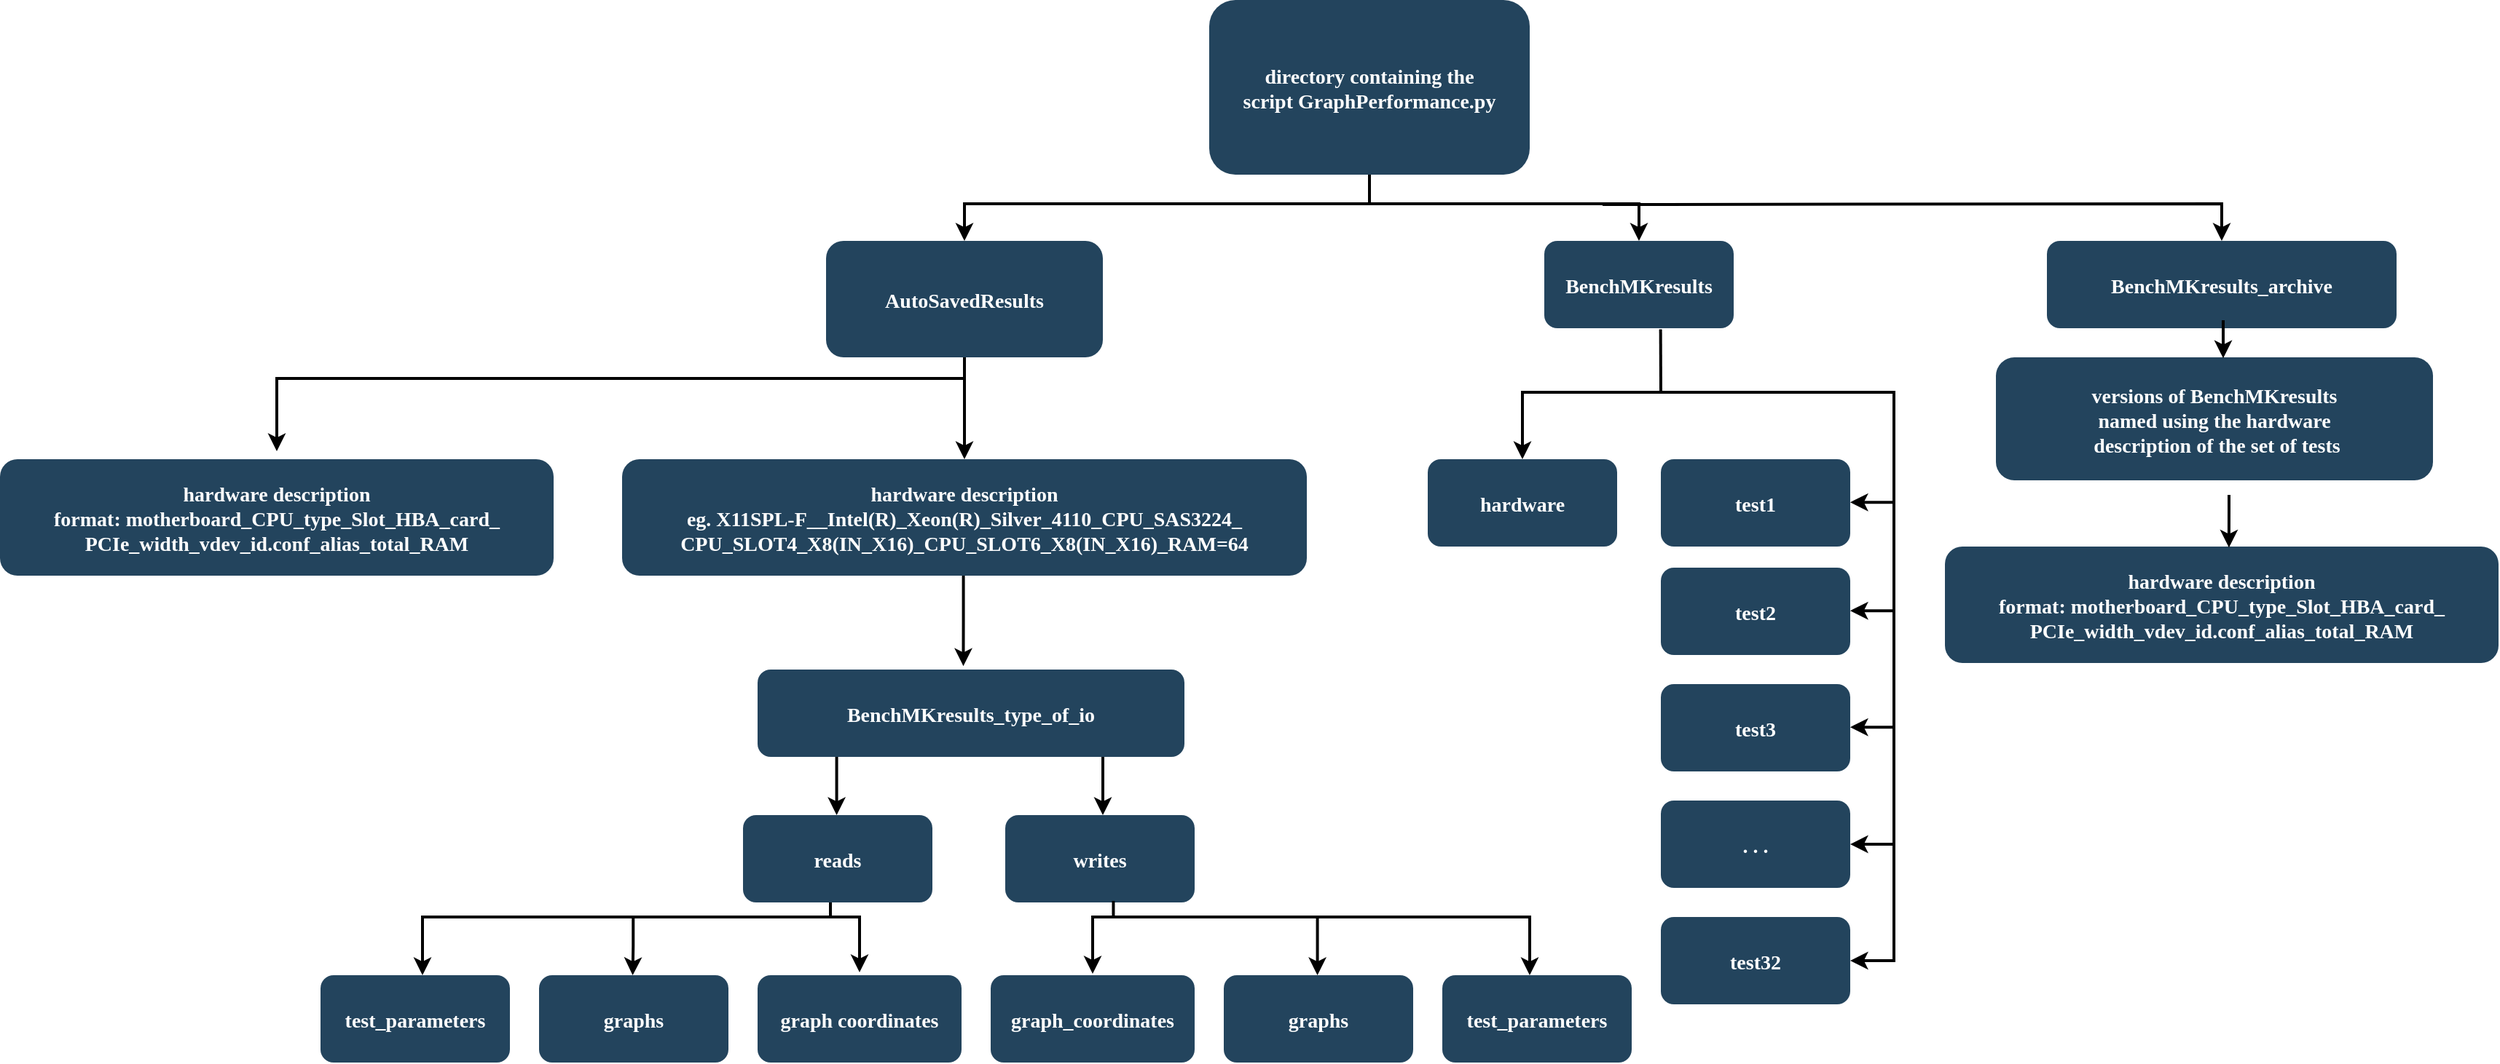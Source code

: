 <mxfile version="14.0.1" type="github">
  <diagram name="Page-1" id="2c0d36ab-eaac-3732-788b-9136903baeff">
    <mxGraphModel dx="748" dy="301" grid="1" gridSize="10" guides="1" tooltips="1" connect="1" arrows="1" fold="1" page="1" pageScale="1.5" pageWidth="1169" pageHeight="827" background="#ffffff" math="0" shadow="0">
      <root>
        <mxCell id="0" />
        <mxCell id="1" parent="0" />
        <mxCell id="2" value="AutoSavedResults" style="rounded=1;fillColor=#23445D;gradientColor=none;strokeColor=none;fontColor=#FFFFFF;fontStyle=1;fontFamily=Tahoma;fontSize=14" parent="1" vertex="1">
          <mxGeometry x="577" y="185.5" width="190" height="80" as="geometry" />
        </mxCell>
        <mxCell id="13" value="hardware description&#xa;eg. X11SPL-F__Intel(R)_Xeon(R)_Silver_4110_CPU_SAS3224_&#xa;CPU_SLOT4_X8(IN_X16)_CPU_SLOT6_X8(IN_X16)_RAM=64" style="rounded=1;fillColor=#23445D;gradientColor=none;strokeColor=none;fontColor=#FFFFFF;fontStyle=1;fontFamily=Tahoma;fontSize=14" parent="1" vertex="1">
          <mxGeometry x="437" y="335.5" width="470" height="80" as="geometry" />
        </mxCell>
        <mxCell id="14" value="BenchMKresults" style="rounded=1;fillColor=#23445D;gradientColor=none;strokeColor=none;fontColor=#FFFFFF;fontStyle=1;fontFamily=Tahoma;fontSize=14" parent="1" vertex="1">
          <mxGeometry x="1070" y="185.5" width="130" height="60" as="geometry" />
        </mxCell>
        <mxCell id="61" value="" style="edgeStyle=elbowEdgeStyle;elbow=vertical;strokeWidth=2;rounded=0;exitX=0.5;exitY=1;exitDx=0;exitDy=0;entryX=0.5;entryY=0;entryDx=0;entryDy=0;" parent="1" source="2" target="13" edge="1">
          <mxGeometry x="-23" y="135.5" width="100" height="100" as="geometry">
            <mxPoint x="-23" y="235.5" as="sourcePoint" />
            <mxPoint x="662" y="330" as="targetPoint" />
            <Array as="points">
              <mxPoint x="852" y="320" />
            </Array>
          </mxGeometry>
        </mxCell>
        <mxCell id="101" value="" style="edgeStyle=elbowEdgeStyle;elbow=vertical;strokeWidth=2;rounded=0;entryX=0.482;entryY=-0.04;entryDx=0;entryDy=0;entryPerimeter=0;" parent="1" target="cr9FANzja6UJMiHbJ5yW-125" edge="1">
          <mxGeometry x="-8.71" y="135.5" width="100" height="100" as="geometry">
            <mxPoint x="671.29" y="415.5" as="sourcePoint" />
            <mxPoint x="671.29" y="455.5" as="targetPoint" />
          </mxGeometry>
        </mxCell>
        <mxCell id="sJ-iOtZQnBbiaRmRqmVX-124" value="" style="edgeStyle=elbowEdgeStyle;elbow=vertical;strokeWidth=2;rounded=0;entryX=0.5;entryY=0;entryDx=0;entryDy=0;exitX=0.5;exitY=1;exitDx=0;exitDy=0;" parent="1" edge="1" target="2" source="sJ-iOtZQnBbiaRmRqmVX-125">
          <mxGeometry x="705" y="-134.5" width="100" height="100" as="geometry">
            <mxPoint x="930" y="145.5" as="sourcePoint" />
            <mxPoint x="850" y="185.5" as="targetPoint" />
            <Array as="points">
              <mxPoint x="800" y="160" />
            </Array>
          </mxGeometry>
        </mxCell>
        <mxCell id="sJ-iOtZQnBbiaRmRqmVX-125" value="directory containing the&#xa;script GraphPerformance.py" style="rounded=1;fillColor=#23445D;gradientColor=none;strokeColor=none;fontColor=#FFFFFF;fontStyle=1;fontFamily=Tahoma;fontSize=14" parent="1" vertex="1">
          <mxGeometry x="840" y="20" width="220" height="120" as="geometry" />
        </mxCell>
        <mxCell id="sJ-iOtZQnBbiaRmRqmVX-129" value="reads" style="rounded=1;fillColor=#23445D;gradientColor=none;strokeColor=none;fontColor=#FFFFFF;fontStyle=1;fontFamily=Tahoma;fontSize=14" parent="1" vertex="1">
          <mxGeometry x="520" y="580" width="130" height="60" as="geometry" />
        </mxCell>
        <mxCell id="sJ-iOtZQnBbiaRmRqmVX-130" value="writes" style="rounded=1;fillColor=#23445D;gradientColor=none;strokeColor=none;fontColor=#FFFFFF;fontStyle=1;fontFamily=Tahoma;fontSize=14" parent="1" vertex="1">
          <mxGeometry x="700" y="580" width="130" height="60" as="geometry" />
        </mxCell>
        <mxCell id="cr9FANzja6UJMiHbJ5yW-125" value="BenchMKresults_type_of_io" style="rounded=1;fillColor=#23445D;gradientColor=none;strokeColor=none;fontColor=#FFFFFF;fontStyle=1;fontFamily=Tahoma;fontSize=14" vertex="1" parent="1">
          <mxGeometry x="530" y="480" width="293" height="60" as="geometry" />
        </mxCell>
        <mxCell id="cr9FANzja6UJMiHbJ5yW-126" value="graph coordinates" style="rounded=1;fillColor=#23445D;gradientColor=none;strokeColor=none;fontColor=#FFFFFF;fontStyle=1;fontFamily=Tahoma;fontSize=14" vertex="1" parent="1">
          <mxGeometry x="530" y="690" width="140" height="60" as="geometry" />
        </mxCell>
        <mxCell id="cr9FANzja6UJMiHbJ5yW-127" value="graphs" style="rounded=1;fillColor=#23445D;gradientColor=none;strokeColor=none;fontColor=#FFFFFF;fontStyle=1;fontFamily=Tahoma;fontSize=14" vertex="1" parent="1">
          <mxGeometry x="380" y="690" width="130" height="60" as="geometry" />
        </mxCell>
        <mxCell id="cr9FANzja6UJMiHbJ5yW-128" value="test_parameters" style="rounded=1;fillColor=#23445D;gradientColor=none;strokeColor=none;fontColor=#FFFFFF;fontStyle=1;fontFamily=Tahoma;fontSize=14" vertex="1" parent="1">
          <mxGeometry x="230" y="690" width="130" height="60" as="geometry" />
        </mxCell>
        <mxCell id="cr9FANzja6UJMiHbJ5yW-129" value="graph_coordinates" style="rounded=1;fillColor=#23445D;gradientColor=none;strokeColor=none;fontColor=#FFFFFF;fontStyle=1;fontFamily=Tahoma;fontSize=14" vertex="1" parent="1">
          <mxGeometry x="690" y="690" width="140" height="60" as="geometry" />
        </mxCell>
        <mxCell id="cr9FANzja6UJMiHbJ5yW-130" value="graphs" style="rounded=1;fillColor=#23445D;gradientColor=none;strokeColor=none;fontColor=#FFFFFF;fontStyle=1;fontFamily=Tahoma;fontSize=14" vertex="1" parent="1">
          <mxGeometry x="850" y="690" width="130" height="60" as="geometry" />
        </mxCell>
        <mxCell id="cr9FANzja6UJMiHbJ5yW-131" value="test_parameters" style="rounded=1;fillColor=#23445D;gradientColor=none;strokeColor=none;fontColor=#FFFFFF;fontStyle=1;fontFamily=Tahoma;fontSize=14" vertex="1" parent="1">
          <mxGeometry x="1000" y="690" width="130" height="60" as="geometry" />
        </mxCell>
        <mxCell id="cr9FANzja6UJMiHbJ5yW-133" value="" style="edgeStyle=elbowEdgeStyle;elbow=vertical;strokeWidth=2;rounded=0" edge="1" parent="1">
          <mxGeometry x="-95.71" y="280" width="100" height="100" as="geometry">
            <mxPoint x="584.29" y="560" as="sourcePoint" />
            <mxPoint x="584.29" y="580" as="targetPoint" />
            <Array as="points">
              <mxPoint x="584.29" y="540" />
            </Array>
          </mxGeometry>
        </mxCell>
        <mxCell id="cr9FANzja6UJMiHbJ5yW-134" value="" style="edgeStyle=elbowEdgeStyle;elbow=vertical;strokeWidth=2;rounded=0" edge="1" parent="1">
          <mxGeometry x="87.0" y="260" width="100" height="100" as="geometry">
            <mxPoint x="767" y="540" as="sourcePoint" />
            <mxPoint x="767" y="580" as="targetPoint" />
            <Array as="points">
              <mxPoint x="766.71" y="550" />
            </Array>
          </mxGeometry>
        </mxCell>
        <mxCell id="cr9FANzja6UJMiHbJ5yW-135" value="" style="edgeStyle=elbowEdgeStyle;elbow=vertical;strokeWidth=2;rounded=0;" edge="1" parent="1">
          <mxGeometry x="-95.71" y="370" width="100" height="100" as="geometry">
            <mxPoint x="580" y="640" as="sourcePoint" />
            <mxPoint x="600" y="688" as="targetPoint" />
            <Array as="points">
              <mxPoint x="590" y="650" />
            </Array>
          </mxGeometry>
        </mxCell>
        <mxCell id="cr9FANzja6UJMiHbJ5yW-136" value="" style="edgeStyle=elbowEdgeStyle;elbow=vertical;strokeWidth=2;rounded=0;exitX=0.571;exitY=0.983;exitDx=0;exitDy=0;exitPerimeter=0;" edge="1" parent="1" source="sJ-iOtZQnBbiaRmRqmVX-130">
          <mxGeometry x="87.0" y="370" width="100" height="100" as="geometry">
            <mxPoint x="767" y="650" as="sourcePoint" />
            <mxPoint x="760" y="689" as="targetPoint" />
            <Array as="points">
              <mxPoint x="739" y="650" />
              <mxPoint x="790" y="650" />
              <mxPoint x="790" y="665" />
              <mxPoint x="770" y="665" />
            </Array>
          </mxGeometry>
        </mxCell>
        <mxCell id="cr9FANzja6UJMiHbJ5yW-138" value="" style="edgeStyle=elbowEdgeStyle;elbow=vertical;strokeWidth=2;rounded=0;" edge="1" parent="1">
          <mxGeometry x="-235.42" y="370" width="100" height="100" as="geometry">
            <mxPoint x="444.63" y="650" as="sourcePoint" />
            <mxPoint x="444.29" y="690.0" as="targetPoint" />
            <Array as="points" />
          </mxGeometry>
        </mxCell>
        <mxCell id="cr9FANzja6UJMiHbJ5yW-139" value="" style="edgeStyle=elbowEdgeStyle;elbow=vertical;strokeWidth=2;rounded=0" edge="1" parent="1">
          <mxGeometry x="234.29" y="370" width="100" height="100" as="geometry">
            <mxPoint x="914.29" y="650" as="sourcePoint" />
            <mxPoint x="914.29" y="690" as="targetPoint" />
            <Array as="points">
              <mxPoint x="914.29" y="670" />
            </Array>
          </mxGeometry>
        </mxCell>
        <mxCell id="cr9FANzja6UJMiHbJ5yW-140" value="" style="edgeStyle=elbowEdgeStyle;elbow=vertical;strokeWidth=2;rounded=0" edge="1" parent="1">
          <mxGeometry x="380.0" y="370" width="100" height="100" as="geometry">
            <mxPoint x="770" y="650" as="sourcePoint" />
            <mxPoint x="1060" y="690" as="targetPoint" />
            <Array as="points">
              <mxPoint x="1060.34" y="650" />
            </Array>
          </mxGeometry>
        </mxCell>
        <mxCell id="cr9FANzja6UJMiHbJ5yW-141" value="" style="edgeStyle=elbowEdgeStyle;elbow=vertical;strokeWidth=2;rounded=0" edge="1" parent="1">
          <mxGeometry x="-380.0" y="370" width="100" height="100" as="geometry">
            <mxPoint x="600" y="650" as="sourcePoint" />
            <mxPoint x="300.0" y="690" as="targetPoint" />
            <Array as="points">
              <mxPoint x="305.34" y="650" />
            </Array>
          </mxGeometry>
        </mxCell>
        <mxCell id="cr9FANzja6UJMiHbJ5yW-143" value="BenchMKresults_archive" style="rounded=1;fillColor=#23445D;gradientColor=none;strokeColor=none;fontColor=#FFFFFF;fontStyle=1;fontFamily=Tahoma;fontSize=14" vertex="1" parent="1">
          <mxGeometry x="1415" y="185.5" width="240" height="60" as="geometry" />
        </mxCell>
        <mxCell id="cr9FANzja6UJMiHbJ5yW-144" value="" style="edgeStyle=elbowEdgeStyle;elbow=vertical;strokeWidth=2;rounded=0;exitX=0.5;exitY=1;exitDx=0;exitDy=0;" edge="1" parent="1" source="2">
          <mxGeometry x="-365" y="135.5" width="100" height="100" as="geometry">
            <mxPoint x="550" y="270" as="sourcePoint" />
            <mxPoint x="200" y="330" as="targetPoint" />
            <Array as="points">
              <mxPoint x="270" y="280" />
              <mxPoint x="410" y="280" />
              <mxPoint x="390" y="290" />
              <mxPoint x="350" y="280" />
            </Array>
          </mxGeometry>
        </mxCell>
        <mxCell id="cr9FANzja6UJMiHbJ5yW-145" value="hardware description&#xa;format: motherboard_CPU_type_Slot_HBA_card_&#xa;PCIe_width_vdev_id.conf_alias_total_RAM" style="rounded=1;fillColor=#23445D;gradientColor=none;strokeColor=none;fontColor=#FFFFFF;fontStyle=1;fontFamily=Tahoma;fontSize=14" vertex="1" parent="1">
          <mxGeometry x="10" y="335.5" width="380" height="80" as="geometry" />
        </mxCell>
        <mxCell id="cr9FANzja6UJMiHbJ5yW-146" value="" style="edgeStyle=elbowEdgeStyle;elbow=vertical;strokeWidth=2;rounded=0;entryX=0.5;entryY=0;entryDx=0;entryDy=0;" edge="1" parent="1" target="14">
          <mxGeometry x="454.34" y="-130" width="100" height="100" as="geometry">
            <mxPoint x="930" y="160" as="sourcePoint" />
            <mxPoint x="1134" y="170" as="targetPoint" />
            <Array as="points">
              <mxPoint x="1030" y="160" />
              <mxPoint x="1050" y="170" />
            </Array>
          </mxGeometry>
        </mxCell>
        <mxCell id="cr9FANzja6UJMiHbJ5yW-147" value="" style="edgeStyle=elbowEdgeStyle;elbow=vertical;strokeWidth=2;rounded=0;entryX=0.5;entryY=0;entryDx=0;entryDy=0;" edge="1" parent="1" target="cr9FANzja6UJMiHbJ5yW-143">
          <mxGeometry x="794.34" y="-130" width="100" height="100" as="geometry">
            <mxPoint x="1110" y="160.5" as="sourcePoint" />
            <mxPoint x="1475" y="185.5" as="targetPoint" />
            <Array as="points">
              <mxPoint x="1370" y="160" />
              <mxPoint x="1390" y="170" />
            </Array>
          </mxGeometry>
        </mxCell>
        <mxCell id="cr9FANzja6UJMiHbJ5yW-148" value="test1" style="rounded=1;fillColor=#23445D;gradientColor=none;strokeColor=none;fontColor=#FFFFFF;fontStyle=1;fontFamily=Tahoma;fontSize=14" vertex="1" parent="1">
          <mxGeometry x="1150" y="335.5" width="130" height="60" as="geometry" />
        </mxCell>
        <mxCell id="cr9FANzja6UJMiHbJ5yW-149" value="test2" style="rounded=1;fillColor=#23445D;gradientColor=none;strokeColor=none;fontColor=#FFFFFF;fontStyle=1;fontFamily=Tahoma;fontSize=14" vertex="1" parent="1">
          <mxGeometry x="1150" y="410" width="130" height="60" as="geometry" />
        </mxCell>
        <mxCell id="cr9FANzja6UJMiHbJ5yW-151" value="hardware" style="rounded=1;fillColor=#23445D;gradientColor=none;strokeColor=none;fontColor=#FFFFFF;fontStyle=1;fontFamily=Tahoma;fontSize=14" vertex="1" parent="1">
          <mxGeometry x="990" y="335.5" width="130" height="60" as="geometry" />
        </mxCell>
        <mxCell id="cr9FANzja6UJMiHbJ5yW-152" value="versions of BenchMKresults&#xa;named using the hardware&#xa; description of the set of tests" style="rounded=1;fillColor=#23445D;gradientColor=none;strokeColor=none;fontColor=#FFFFFF;fontStyle=1;fontFamily=Tahoma;fontSize=14" vertex="1" parent="1">
          <mxGeometry x="1380" y="265.5" width="300" height="84.5" as="geometry" />
        </mxCell>
        <mxCell id="cr9FANzja6UJMiHbJ5yW-155" value=". . ." style="rounded=1;fillColor=#23445D;gradientColor=none;strokeColor=none;fontColor=#FFFFFF;fontStyle=1;fontFamily=Tahoma;fontSize=14" vertex="1" parent="1">
          <mxGeometry x="1150" y="570" width="130" height="60" as="geometry" />
        </mxCell>
        <mxCell id="cr9FANzja6UJMiHbJ5yW-156" value="test32" style="rounded=1;fillColor=#23445D;gradientColor=none;strokeColor=none;fontColor=#FFFFFF;fontStyle=1;fontFamily=Tahoma;fontSize=14" vertex="1" parent="1">
          <mxGeometry x="1150" y="650" width="130" height="60" as="geometry" />
        </mxCell>
        <mxCell id="cr9FANzja6UJMiHbJ5yW-157" value="hardware description&#xa;format: motherboard_CPU_type_Slot_HBA_card_&#xa;PCIe_width_vdev_id.conf_alias_total_RAM" style="rounded=1;fillColor=#23445D;gradientColor=none;strokeColor=none;fontColor=#FFFFFF;fontStyle=1;fontFamily=Tahoma;fontSize=14" vertex="1" parent="1">
          <mxGeometry x="1345" y="395.5" width="380" height="80" as="geometry" />
        </mxCell>
        <mxCell id="cr9FANzja6UJMiHbJ5yW-162" value="" style="edgeStyle=elbowEdgeStyle;elbow=vertical;strokeWidth=2;rounded=0" edge="1" parent="1" target="cr9FANzja6UJMiHbJ5yW-155">
          <mxGeometry x="620" y="320" width="100" height="100" as="geometry">
            <mxPoint x="1310" y="600" as="sourcePoint" />
            <mxPoint x="1300" y="630" as="targetPoint" />
            <Array as="points">
              <mxPoint x="1300" y="600" />
              <mxPoint x="1310" y="610" />
              <mxPoint x="1299.71" y="610" />
            </Array>
          </mxGeometry>
        </mxCell>
        <mxCell id="cr9FANzja6UJMiHbJ5yW-163" value="" style="edgeStyle=elbowEdgeStyle;elbow=vertical;strokeWidth=2;rounded=0;entryX=0.513;entryY=0.009;entryDx=0;entryDy=0;entryPerimeter=0;" edge="1" parent="1" target="cr9FANzja6UJMiHbJ5yW-157">
          <mxGeometry x="1000" y="80" width="100" height="100" as="geometry">
            <mxPoint x="1540" y="360" as="sourcePoint" />
            <mxPoint x="1680" y="400" as="targetPoint" />
            <Array as="points">
              <mxPoint x="1620" y="370" />
            </Array>
          </mxGeometry>
        </mxCell>
        <mxCell id="cr9FANzja6UJMiHbJ5yW-164" value="" style="edgeStyle=elbowEdgeStyle;elbow=vertical;strokeWidth=2;rounded=0;entryX=0.52;entryY=0.007;entryDx=0;entryDy=0;entryPerimeter=0;" edge="1" parent="1" target="cr9FANzja6UJMiHbJ5yW-152">
          <mxGeometry x="940" y="-30" width="100" height="100" as="geometry">
            <mxPoint x="1536" y="240" as="sourcePoint" />
            <mxPoint x="1620" y="290" as="targetPoint" />
            <Array as="points">
              <mxPoint x="1500" y="256" />
            </Array>
          </mxGeometry>
        </mxCell>
        <mxCell id="cr9FANzja6UJMiHbJ5yW-165" value="" style="edgeStyle=elbowEdgeStyle;elbow=vertical;strokeWidth=2;rounded=0;entryX=0.5;entryY=0;entryDx=0;entryDy=0;" edge="1" parent="1" target="cr9FANzja6UJMiHbJ5yW-151">
          <mxGeometry x="374.58" y="-0.5" width="100" height="100" as="geometry">
            <mxPoint x="1310" y="300" as="sourcePoint" />
            <mxPoint x="1054.58" y="319.5" as="targetPoint" />
            <Array as="points">
              <mxPoint x="1054.29" y="289.5" />
            </Array>
          </mxGeometry>
        </mxCell>
        <mxCell id="cr9FANzja6UJMiHbJ5yW-150" value="test3" style="rounded=1;fillColor=#23445D;gradientColor=none;strokeColor=none;fontColor=#FFFFFF;fontStyle=1;fontFamily=Tahoma;fontSize=14" vertex="1" parent="1">
          <mxGeometry x="1150" y="490" width="130" height="60" as="geometry" />
        </mxCell>
        <mxCell id="cr9FANzja6UJMiHbJ5yW-168" value="" style="edgeStyle=elbowEdgeStyle;elbow=vertical;strokeWidth=2;rounded=0" edge="1" parent="1">
          <mxGeometry x="620.0" y="389.58" width="100" height="100" as="geometry">
            <mxPoint x="1310" y="290" as="sourcePoint" />
            <mxPoint x="1280" y="679.58" as="targetPoint" />
            <Array as="points">
              <mxPoint x="1350" y="680" />
              <mxPoint x="1350" y="680" />
              <mxPoint x="1350" y="680" />
              <mxPoint x="1300" y="680" />
            </Array>
          </mxGeometry>
        </mxCell>
        <mxCell id="cr9FANzja6UJMiHbJ5yW-170" value="" style="edgeStyle=elbowEdgeStyle;elbow=vertical;strokeWidth=2;rounded=0" edge="1" parent="1">
          <mxGeometry x="620" y="239.58" width="100" height="100" as="geometry">
            <mxPoint x="1310" y="519.58" as="sourcePoint" />
            <mxPoint x="1280" y="519.58" as="targetPoint" />
            <Array as="points">
              <mxPoint x="1300" y="519.58" />
              <mxPoint x="1310" y="529.58" />
              <mxPoint x="1299.71" y="529.58" />
            </Array>
          </mxGeometry>
        </mxCell>
        <mxCell id="cr9FANzja6UJMiHbJ5yW-171" value="" style="edgeStyle=elbowEdgeStyle;elbow=vertical;strokeWidth=2;rounded=0" edge="1" parent="1">
          <mxGeometry x="620" y="159.58" width="100" height="100" as="geometry">
            <mxPoint x="1310" y="439.58" as="sourcePoint" />
            <mxPoint x="1280" y="439.58" as="targetPoint" />
            <Array as="points">
              <mxPoint x="1300" y="439.58" />
              <mxPoint x="1310" y="449.58" />
              <mxPoint x="1299.71" y="449.58" />
            </Array>
          </mxGeometry>
        </mxCell>
        <mxCell id="cr9FANzja6UJMiHbJ5yW-172" value="" style="edgeStyle=elbowEdgeStyle;elbow=vertical;strokeWidth=2;rounded=0" edge="1" parent="1">
          <mxGeometry x="620" y="85.08" width="100" height="100" as="geometry">
            <mxPoint x="1310" y="365.08" as="sourcePoint" />
            <mxPoint x="1280" y="365.08" as="targetPoint" />
            <Array as="points">
              <mxPoint x="1300" y="365.08" />
              <mxPoint x="1310" y="375.08" />
              <mxPoint x="1299.71" y="375.08" />
            </Array>
          </mxGeometry>
        </mxCell>
        <mxCell id="cr9FANzja6UJMiHbJ5yW-177" value="" style="strokeWidth=2;endArrow=none;html=1;rounded=0;exitX=0.614;exitY=1.013;exitDx=0;exitDy=0;exitPerimeter=0;" edge="1" parent="1" source="14">
          <mxGeometry relative="1" as="geometry">
            <mxPoint x="1040" y="266" as="sourcePoint" />
            <mxPoint x="1150" y="290" as="targetPoint" />
          </mxGeometry>
        </mxCell>
      </root>
    </mxGraphModel>
  </diagram>
</mxfile>
